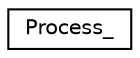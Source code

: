 digraph "Graphical Class Hierarchy"
{
  edge [fontname="Helvetica",fontsize="10",labelfontname="Helvetica",labelfontsize="10"];
  node [fontname="Helvetica",fontsize="10",shape=record];
  rankdir="LR";
  Node0 [label="Process_",height=0.2,width=0.4,color="black", fillcolor="white", style="filled",URL="$structProcess__.html"];
}
